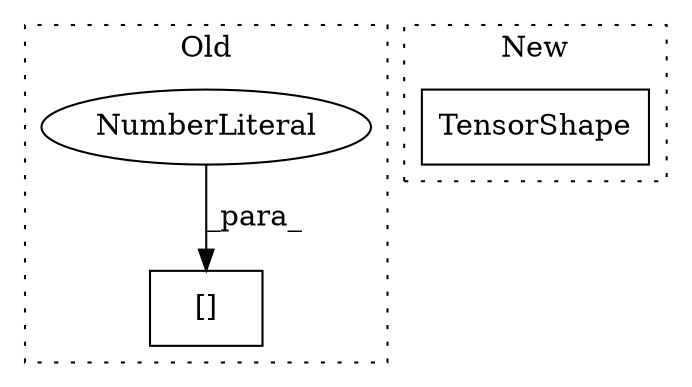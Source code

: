 digraph G {
subgraph cluster0 {
1 [label="[]" a="2" s="9318,9332" l="13,1" shape="box"];
3 [label="NumberLiteral" a="34" s="9331" l="1" shape="ellipse"];
label = "Old";
style="dotted";
}
subgraph cluster1 {
2 [label="TensorShape" a="32" s="12238,12276" l="12,1" shape="box"];
label = "New";
style="dotted";
}
3 -> 1 [label="_para_"];
}